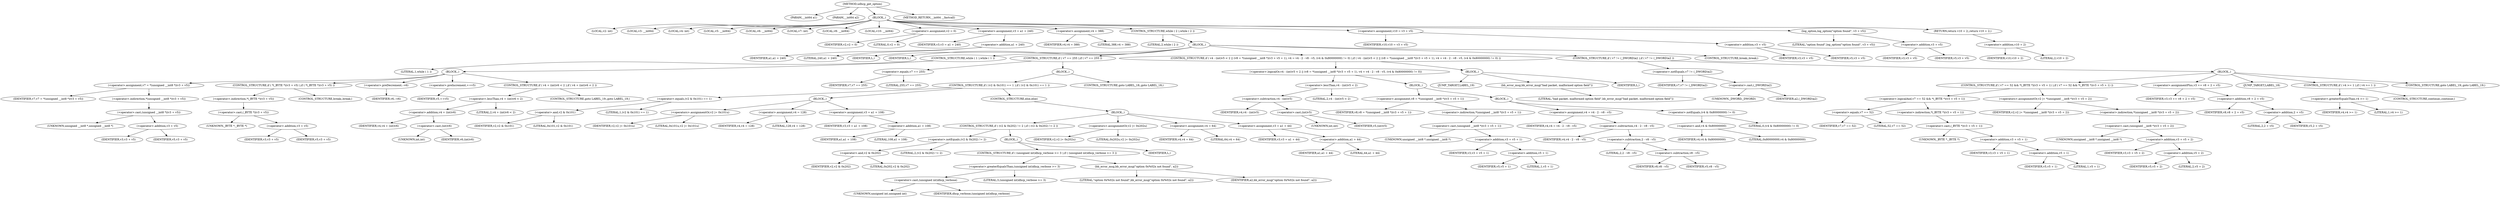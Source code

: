 digraph udhcp_get_option {  
"1000109" [label = "(METHOD,udhcp_get_option)" ]
"1000110" [label = "(PARAM,__int64 a1)" ]
"1000111" [label = "(PARAM,__int64 a2)" ]
"1000112" [label = "(BLOCK,,)" ]
"1000113" [label = "(LOCAL,v2: int)" ]
"1000114" [label = "(LOCAL,v3: __int64)" ]
"1000115" [label = "(LOCAL,v4: int)" ]
"1000116" [label = "(LOCAL,v5: __int64)" ]
"1000117" [label = "(LOCAL,v6: __int64)" ]
"1000118" [label = "(LOCAL,v7: int)" ]
"1000119" [label = "(LOCAL,v8: __int64)" ]
"1000120" [label = "(LOCAL,v10: __int64)" ]
"1000121" [label = "(<operator>.assignment,v2 = 0)" ]
"1000122" [label = "(IDENTIFIER,v2,v2 = 0)" ]
"1000123" [label = "(LITERAL,0,v2 = 0)" ]
"1000124" [label = "(<operator>.assignment,v3 = a1 + 240)" ]
"1000125" [label = "(IDENTIFIER,v3,v3 = a1 + 240)" ]
"1000126" [label = "(<operator>.addition,a1 + 240)" ]
"1000127" [label = "(IDENTIFIER,a1,a1 + 240)" ]
"1000128" [label = "(LITERAL,240,a1 + 240)" ]
"1000129" [label = "(<operator>.assignment,v4 = 388)" ]
"1000130" [label = "(IDENTIFIER,v4,v4 = 388)" ]
"1000131" [label = "(LITERAL,388,v4 = 388)" ]
"1000132" [label = "(CONTROL_STRUCTURE,while ( 2 ),while ( 2 ))" ]
"1000133" [label = "(LITERAL,2,while ( 2 ))" ]
"1000134" [label = "(BLOCK,,)" ]
"1000135" [label = "(IDENTIFIER,L,)" ]
"1000136" [label = "(IDENTIFIER,L,)" ]
"1000137" [label = "(CONTROL_STRUCTURE,while ( 1 ),while ( 1 ))" ]
"1000138" [label = "(LITERAL,1,while ( 1 ))" ]
"1000139" [label = "(BLOCK,,)" ]
"1000140" [label = "(<operator>.assignment,v7 = *(unsigned __int8 *)(v3 + v5))" ]
"1000141" [label = "(IDENTIFIER,v7,v7 = *(unsigned __int8 *)(v3 + v5))" ]
"1000142" [label = "(<operator>.indirection,*(unsigned __int8 *)(v3 + v5))" ]
"1000143" [label = "(<operator>.cast,(unsigned __int8 *)(v3 + v5))" ]
"1000144" [label = "(UNKNOWN,unsigned __int8 *,unsigned __int8 *)" ]
"1000145" [label = "(<operator>.addition,v3 + v5)" ]
"1000146" [label = "(IDENTIFIER,v3,v3 + v5)" ]
"1000147" [label = "(IDENTIFIER,v5,v3 + v5)" ]
"1000148" [label = "(CONTROL_STRUCTURE,if ( *(_BYTE *)(v3 + v5) ),if ( *(_BYTE *)(v3 + v5) ))" ]
"1000149" [label = "(<operator>.indirection,*(_BYTE *)(v3 + v5))" ]
"1000150" [label = "(<operator>.cast,(_BYTE *)(v3 + v5))" ]
"1000151" [label = "(UNKNOWN,_BYTE *,_BYTE *)" ]
"1000152" [label = "(<operator>.addition,v3 + v5)" ]
"1000153" [label = "(IDENTIFIER,v3,v3 + v5)" ]
"1000154" [label = "(IDENTIFIER,v5,v3 + v5)" ]
"1000155" [label = "(CONTROL_STRUCTURE,break;,break;)" ]
"1000156" [label = "(<operator>.preDecrement,--v6)" ]
"1000157" [label = "(IDENTIFIER,v6,--v6)" ]
"1000158" [label = "(<operator>.preIncrement,++v5)" ]
"1000159" [label = "(IDENTIFIER,v5,++v5)" ]
"1000160" [label = "(CONTROL_STRUCTURE,if ( v4 + (int)v6 < 2 ),if ( v4 + (int)v6 < 2 ))" ]
"1000161" [label = "(<operator>.lessThan,v4 + (int)v6 < 2)" ]
"1000162" [label = "(<operator>.addition,v4 + (int)v6)" ]
"1000163" [label = "(IDENTIFIER,v4,v4 + (int)v6)" ]
"1000164" [label = "(<operator>.cast,(int)v6)" ]
"1000165" [label = "(UNKNOWN,int,int)" ]
"1000166" [label = "(IDENTIFIER,v6,(int)v6)" ]
"1000167" [label = "(LITERAL,2,v4 + (int)v6 < 2)" ]
"1000168" [label = "(CONTROL_STRUCTURE,goto LABEL_19;,goto LABEL_19;)" ]
"1000169" [label = "(CONTROL_STRUCTURE,if ( v7 == 255 ),if ( v7 == 255 ))" ]
"1000170" [label = "(<operator>.equals,v7 == 255)" ]
"1000171" [label = "(IDENTIFIER,v7,v7 == 255)" ]
"1000172" [label = "(LITERAL,255,v7 == 255)" ]
"1000173" [label = "(BLOCK,,)" ]
"1000174" [label = "(CONTROL_STRUCTURE,if ( (v2 & 0x101) == 1 ),if ( (v2 & 0x101) == 1 ))" ]
"1000175" [label = "(<operator>.equals,(v2 & 0x101) == 1)" ]
"1000176" [label = "(<operator>.and,v2 & 0x101)" ]
"1000177" [label = "(IDENTIFIER,v2,v2 & 0x101)" ]
"1000178" [label = "(LITERAL,0x101,v2 & 0x101)" ]
"1000179" [label = "(LITERAL,1,(v2 & 0x101) == 1)" ]
"1000180" [label = "(BLOCK,,)" ]
"1000181" [label = "(<operators>.assignmentOr,v2 |= 0x101u)" ]
"1000182" [label = "(IDENTIFIER,v2,v2 |= 0x101u)" ]
"1000183" [label = "(LITERAL,0x101u,v2 |= 0x101u)" ]
"1000184" [label = "(<operator>.assignment,v4 = 128)" ]
"1000185" [label = "(IDENTIFIER,v4,v4 = 128)" ]
"1000186" [label = "(LITERAL,128,v4 = 128)" ]
"1000187" [label = "(<operator>.assignment,v3 = a1 + 108)" ]
"1000188" [label = "(IDENTIFIER,v3,v3 = a1 + 108)" ]
"1000189" [label = "(<operator>.addition,a1 + 108)" ]
"1000190" [label = "(IDENTIFIER,a1,a1 + 108)" ]
"1000191" [label = "(LITERAL,108,a1 + 108)" ]
"1000192" [label = "(CONTROL_STRUCTURE,else,else)" ]
"1000193" [label = "(BLOCK,,)" ]
"1000194" [label = "(CONTROL_STRUCTURE,if ( (v2 & 0x202) != 2 ),if ( (v2 & 0x202) != 2 ))" ]
"1000195" [label = "(<operator>.notEquals,(v2 & 0x202) != 2)" ]
"1000196" [label = "(<operator>.and,v2 & 0x202)" ]
"1000197" [label = "(IDENTIFIER,v2,v2 & 0x202)" ]
"1000198" [label = "(LITERAL,0x202,v2 & 0x202)" ]
"1000199" [label = "(LITERAL,2,(v2 & 0x202) != 2)" ]
"1000200" [label = "(BLOCK,,)" ]
"1000201" [label = "(CONTROL_STRUCTURE,if ( (unsigned int)dhcp_verbose >= 3 ),if ( (unsigned int)dhcp_verbose >= 3 ))" ]
"1000202" [label = "(<operator>.greaterEqualsThan,(unsigned int)dhcp_verbose >= 3)" ]
"1000203" [label = "(<operator>.cast,(unsigned int)dhcp_verbose)" ]
"1000204" [label = "(UNKNOWN,unsigned int,unsigned int)" ]
"1000205" [label = "(IDENTIFIER,dhcp_verbose,(unsigned int)dhcp_verbose)" ]
"1000206" [label = "(LITERAL,3,(unsigned int)dhcp_verbose >= 3)" ]
"1000207" [label = "(bb_error_msg,bb_error_msg(\"option 0x%02x not found\", a2))" ]
"1000208" [label = "(LITERAL,\"option 0x%02x not found\",bb_error_msg(\"option 0x%02x not found\", a2))" ]
"1000209" [label = "(IDENTIFIER,a2,bb_error_msg(\"option 0x%02x not found\", a2))" ]
"1000210" [label = "(IDENTIFIER,L,)" ]
"1000211" [label = "(<operators>.assignmentOr,v2 |= 0x202u)" ]
"1000212" [label = "(IDENTIFIER,v2,v2 |= 0x202u)" ]
"1000213" [label = "(LITERAL,0x202u,v2 |= 0x202u)" ]
"1000214" [label = "(<operator>.assignment,v4 = 64)" ]
"1000215" [label = "(IDENTIFIER,v4,v4 = 64)" ]
"1000216" [label = "(LITERAL,64,v4 = 64)" ]
"1000217" [label = "(<operator>.assignment,v3 = a1 + 44)" ]
"1000218" [label = "(IDENTIFIER,v3,v3 = a1 + 44)" ]
"1000219" [label = "(<operator>.addition,a1 + 44)" ]
"1000220" [label = "(IDENTIFIER,a1,a1 + 44)" ]
"1000221" [label = "(LITERAL,44,a1 + 44)" ]
"1000222" [label = "(CONTROL_STRUCTURE,goto LABEL_18;,goto LABEL_18;)" ]
"1000223" [label = "(CONTROL_STRUCTURE,if ( v4 - (int)v5 < 2 || (v8 = *(unsigned __int8 *)(v3 + v5 + 1), v4 = v4 - 2 - v8 - v5, (v4 & 0x80000000) != 0) ),if ( v4 - (int)v5 < 2 || (v8 = *(unsigned __int8 *)(v3 + v5 + 1), v4 = v4 - 2 - v8 - v5, (v4 & 0x80000000) != 0) ))" ]
"1000224" [label = "(<operator>.logicalOr,v4 - (int)v5 < 2 || (v8 = *(unsigned __int8 *)(v3 + v5 + 1), v4 = v4 - 2 - v8 - v5, (v4 & 0x80000000) != 0))" ]
"1000225" [label = "(<operator>.lessThan,v4 - (int)v5 < 2)" ]
"1000226" [label = "(<operator>.subtraction,v4 - (int)v5)" ]
"1000227" [label = "(IDENTIFIER,v4,v4 - (int)v5)" ]
"1000228" [label = "(<operator>.cast,(int)v5)" ]
"1000229" [label = "(UNKNOWN,int,int)" ]
"1000230" [label = "(IDENTIFIER,v5,(int)v5)" ]
"1000231" [label = "(LITERAL,2,v4 - (int)v5 < 2)" ]
"1000232" [label = "(BLOCK,,)" ]
"1000233" [label = "(<operator>.assignment,v8 = *(unsigned __int8 *)(v3 + v5 + 1))" ]
"1000234" [label = "(IDENTIFIER,v8,v8 = *(unsigned __int8 *)(v3 + v5 + 1))" ]
"1000235" [label = "(<operator>.indirection,*(unsigned __int8 *)(v3 + v5 + 1))" ]
"1000236" [label = "(<operator>.cast,(unsigned __int8 *)(v3 + v5 + 1))" ]
"1000237" [label = "(UNKNOWN,unsigned __int8 *,unsigned __int8 *)" ]
"1000238" [label = "(<operator>.addition,v3 + v5 + 1)" ]
"1000239" [label = "(IDENTIFIER,v3,v3 + v5 + 1)" ]
"1000240" [label = "(<operator>.addition,v5 + 1)" ]
"1000241" [label = "(IDENTIFIER,v5,v5 + 1)" ]
"1000242" [label = "(LITERAL,1,v5 + 1)" ]
"1000243" [label = "(BLOCK,,)" ]
"1000244" [label = "(<operator>.assignment,v4 = v4 - 2 - v8 - v5)" ]
"1000245" [label = "(IDENTIFIER,v4,v4 = v4 - 2 - v8 - v5)" ]
"1000246" [label = "(<operator>.subtraction,v4 - 2 - v8 - v5)" ]
"1000247" [label = "(IDENTIFIER,v4,v4 - 2 - v8 - v5)" ]
"1000248" [label = "(<operator>.subtraction,2 - v8 - v5)" ]
"1000249" [label = "(LITERAL,2,2 - v8 - v5)" ]
"1000250" [label = "(<operator>.subtraction,v8 - v5)" ]
"1000251" [label = "(IDENTIFIER,v8,v8 - v5)" ]
"1000252" [label = "(IDENTIFIER,v5,v8 - v5)" ]
"1000253" [label = "(<operator>.notEquals,(v4 & 0x80000000) != 0)" ]
"1000254" [label = "(<operator>.and,v4 & 0x80000000)" ]
"1000255" [label = "(IDENTIFIER,v4,v4 & 0x80000000)" ]
"1000256" [label = "(LITERAL,0x80000000,v4 & 0x80000000)" ]
"1000257" [label = "(LITERAL,0,(v4 & 0x80000000) != 0)" ]
"1000258" [label = "(BLOCK,,)" ]
"1000259" [label = "(JUMP_TARGET,LABEL_19)" ]
"1000260" [label = "(bb_error_msg,bb_error_msg(\"bad packet, malformed option field\"))" ]
"1000261" [label = "(LITERAL,\"bad packet, malformed option field\",bb_error_msg(\"bad packet, malformed option field\"))" ]
"1000262" [label = "(IDENTIFIER,L,)" ]
"1000263" [label = "(CONTROL_STRUCTURE,if ( v7 != (_DWORD)a2 ),if ( v7 != (_DWORD)a2 ))" ]
"1000264" [label = "(<operator>.notEquals,v7 != (_DWORD)a2)" ]
"1000265" [label = "(IDENTIFIER,v7,v7 != (_DWORD)a2)" ]
"1000266" [label = "(<operator>.cast,(_DWORD)a2)" ]
"1000267" [label = "(UNKNOWN,_DWORD,_DWORD)" ]
"1000268" [label = "(IDENTIFIER,a2,(_DWORD)a2)" ]
"1000269" [label = "(BLOCK,,)" ]
"1000270" [label = "(CONTROL_STRUCTURE,if ( v7 == 52 && *(_BYTE *)(v3 + v5 + 1) ),if ( v7 == 52 && *(_BYTE *)(v3 + v5 + 1) ))" ]
"1000271" [label = "(<operator>.logicalAnd,v7 == 52 && *(_BYTE *)(v3 + v5 + 1))" ]
"1000272" [label = "(<operator>.equals,v7 == 52)" ]
"1000273" [label = "(IDENTIFIER,v7,v7 == 52)" ]
"1000274" [label = "(LITERAL,52,v7 == 52)" ]
"1000275" [label = "(<operator>.indirection,*(_BYTE *)(v3 + v5 + 1))" ]
"1000276" [label = "(<operator>.cast,(_BYTE *)(v3 + v5 + 1))" ]
"1000277" [label = "(UNKNOWN,_BYTE *,_BYTE *)" ]
"1000278" [label = "(<operator>.addition,v3 + v5 + 1)" ]
"1000279" [label = "(IDENTIFIER,v3,v3 + v5 + 1)" ]
"1000280" [label = "(<operator>.addition,v5 + 1)" ]
"1000281" [label = "(IDENTIFIER,v5,v5 + 1)" ]
"1000282" [label = "(LITERAL,1,v5 + 1)" ]
"1000283" [label = "(<operators>.assignmentOr,v2 |= *(unsigned __int8 *)(v3 + v5 + 2))" ]
"1000284" [label = "(IDENTIFIER,v2,v2 |= *(unsigned __int8 *)(v3 + v5 + 2))" ]
"1000285" [label = "(<operator>.indirection,*(unsigned __int8 *)(v3 + v5 + 2))" ]
"1000286" [label = "(<operator>.cast,(unsigned __int8 *)(v3 + v5 + 2))" ]
"1000287" [label = "(UNKNOWN,unsigned __int8 *,unsigned __int8 *)" ]
"1000288" [label = "(<operator>.addition,v3 + v5 + 2)" ]
"1000289" [label = "(IDENTIFIER,v3,v3 + v5 + 2)" ]
"1000290" [label = "(<operator>.addition,v5 + 2)" ]
"1000291" [label = "(IDENTIFIER,v5,v5 + 2)" ]
"1000292" [label = "(LITERAL,2,v5 + 2)" ]
"1000293" [label = "(<operator>.assignmentPlus,v3 += v8 + 2 + v5)" ]
"1000294" [label = "(IDENTIFIER,v3,v3 += v8 + 2 + v5)" ]
"1000295" [label = "(<operator>.addition,v8 + 2 + v5)" ]
"1000296" [label = "(IDENTIFIER,v8,v8 + 2 + v5)" ]
"1000297" [label = "(<operator>.addition,2 + v5)" ]
"1000298" [label = "(LITERAL,2,2 + v5)" ]
"1000299" [label = "(IDENTIFIER,v5,2 + v5)" ]
"1000300" [label = "(JUMP_TARGET,LABEL_18)" ]
"1000301" [label = "(CONTROL_STRUCTURE,if ( v4 >= 1 ),if ( v4 >= 1 ))" ]
"1000302" [label = "(<operator>.greaterEqualsThan,v4 >= 1)" ]
"1000303" [label = "(IDENTIFIER,v4,v4 >= 1)" ]
"1000304" [label = "(LITERAL,1,v4 >= 1)" ]
"1000305" [label = "(CONTROL_STRUCTURE,continue;,continue;)" ]
"1000306" [label = "(CONTROL_STRUCTURE,goto LABEL_19;,goto LABEL_19;)" ]
"1000307" [label = "(CONTROL_STRUCTURE,break;,break;)" ]
"1000308" [label = "(<operator>.assignment,v10 = v3 + v5)" ]
"1000309" [label = "(IDENTIFIER,v10,v10 = v3 + v5)" ]
"1000310" [label = "(<operator>.addition,v3 + v5)" ]
"1000311" [label = "(IDENTIFIER,v3,v3 + v5)" ]
"1000312" [label = "(IDENTIFIER,v5,v3 + v5)" ]
"1000313" [label = "(log_option,log_option(\"option found\", v3 + v5))" ]
"1000314" [label = "(LITERAL,\"option found\",log_option(\"option found\", v3 + v5))" ]
"1000315" [label = "(<operator>.addition,v3 + v5)" ]
"1000316" [label = "(IDENTIFIER,v3,v3 + v5)" ]
"1000317" [label = "(IDENTIFIER,v5,v3 + v5)" ]
"1000318" [label = "(RETURN,return v10 + 2;,return v10 + 2;)" ]
"1000319" [label = "(<operator>.addition,v10 + 2)" ]
"1000320" [label = "(IDENTIFIER,v10,v10 + 2)" ]
"1000321" [label = "(LITERAL,2,v10 + 2)" ]
"1000322" [label = "(METHOD_RETURN,__int64 __fastcall)" ]
  "1000109" -> "1000110" 
  "1000109" -> "1000111" 
  "1000109" -> "1000112" 
  "1000109" -> "1000322" 
  "1000112" -> "1000113" 
  "1000112" -> "1000114" 
  "1000112" -> "1000115" 
  "1000112" -> "1000116" 
  "1000112" -> "1000117" 
  "1000112" -> "1000118" 
  "1000112" -> "1000119" 
  "1000112" -> "1000120" 
  "1000112" -> "1000121" 
  "1000112" -> "1000124" 
  "1000112" -> "1000129" 
  "1000112" -> "1000132" 
  "1000112" -> "1000308" 
  "1000112" -> "1000313" 
  "1000112" -> "1000318" 
  "1000121" -> "1000122" 
  "1000121" -> "1000123" 
  "1000124" -> "1000125" 
  "1000124" -> "1000126" 
  "1000126" -> "1000127" 
  "1000126" -> "1000128" 
  "1000129" -> "1000130" 
  "1000129" -> "1000131" 
  "1000132" -> "1000133" 
  "1000132" -> "1000134" 
  "1000134" -> "1000135" 
  "1000134" -> "1000136" 
  "1000134" -> "1000137" 
  "1000134" -> "1000169" 
  "1000134" -> "1000223" 
  "1000134" -> "1000263" 
  "1000134" -> "1000307" 
  "1000137" -> "1000138" 
  "1000137" -> "1000139" 
  "1000139" -> "1000140" 
  "1000139" -> "1000148" 
  "1000139" -> "1000156" 
  "1000139" -> "1000158" 
  "1000139" -> "1000160" 
  "1000140" -> "1000141" 
  "1000140" -> "1000142" 
  "1000142" -> "1000143" 
  "1000143" -> "1000144" 
  "1000143" -> "1000145" 
  "1000145" -> "1000146" 
  "1000145" -> "1000147" 
  "1000148" -> "1000149" 
  "1000148" -> "1000155" 
  "1000149" -> "1000150" 
  "1000150" -> "1000151" 
  "1000150" -> "1000152" 
  "1000152" -> "1000153" 
  "1000152" -> "1000154" 
  "1000156" -> "1000157" 
  "1000158" -> "1000159" 
  "1000160" -> "1000161" 
  "1000160" -> "1000168" 
  "1000161" -> "1000162" 
  "1000161" -> "1000167" 
  "1000162" -> "1000163" 
  "1000162" -> "1000164" 
  "1000164" -> "1000165" 
  "1000164" -> "1000166" 
  "1000169" -> "1000170" 
  "1000169" -> "1000173" 
  "1000170" -> "1000171" 
  "1000170" -> "1000172" 
  "1000173" -> "1000174" 
  "1000173" -> "1000222" 
  "1000174" -> "1000175" 
  "1000174" -> "1000180" 
  "1000174" -> "1000192" 
  "1000175" -> "1000176" 
  "1000175" -> "1000179" 
  "1000176" -> "1000177" 
  "1000176" -> "1000178" 
  "1000180" -> "1000181" 
  "1000180" -> "1000184" 
  "1000180" -> "1000187" 
  "1000181" -> "1000182" 
  "1000181" -> "1000183" 
  "1000184" -> "1000185" 
  "1000184" -> "1000186" 
  "1000187" -> "1000188" 
  "1000187" -> "1000189" 
  "1000189" -> "1000190" 
  "1000189" -> "1000191" 
  "1000192" -> "1000193" 
  "1000193" -> "1000194" 
  "1000193" -> "1000211" 
  "1000193" -> "1000214" 
  "1000193" -> "1000217" 
  "1000194" -> "1000195" 
  "1000194" -> "1000200" 
  "1000195" -> "1000196" 
  "1000195" -> "1000199" 
  "1000196" -> "1000197" 
  "1000196" -> "1000198" 
  "1000200" -> "1000201" 
  "1000200" -> "1000210" 
  "1000201" -> "1000202" 
  "1000201" -> "1000207" 
  "1000202" -> "1000203" 
  "1000202" -> "1000206" 
  "1000203" -> "1000204" 
  "1000203" -> "1000205" 
  "1000207" -> "1000208" 
  "1000207" -> "1000209" 
  "1000211" -> "1000212" 
  "1000211" -> "1000213" 
  "1000214" -> "1000215" 
  "1000214" -> "1000216" 
  "1000217" -> "1000218" 
  "1000217" -> "1000219" 
  "1000219" -> "1000220" 
  "1000219" -> "1000221" 
  "1000223" -> "1000224" 
  "1000223" -> "1000258" 
  "1000224" -> "1000225" 
  "1000224" -> "1000232" 
  "1000225" -> "1000226" 
  "1000225" -> "1000231" 
  "1000226" -> "1000227" 
  "1000226" -> "1000228" 
  "1000228" -> "1000229" 
  "1000228" -> "1000230" 
  "1000232" -> "1000233" 
  "1000232" -> "1000243" 
  "1000233" -> "1000234" 
  "1000233" -> "1000235" 
  "1000235" -> "1000236" 
  "1000236" -> "1000237" 
  "1000236" -> "1000238" 
  "1000238" -> "1000239" 
  "1000238" -> "1000240" 
  "1000240" -> "1000241" 
  "1000240" -> "1000242" 
  "1000243" -> "1000244" 
  "1000243" -> "1000253" 
  "1000244" -> "1000245" 
  "1000244" -> "1000246" 
  "1000246" -> "1000247" 
  "1000246" -> "1000248" 
  "1000248" -> "1000249" 
  "1000248" -> "1000250" 
  "1000250" -> "1000251" 
  "1000250" -> "1000252" 
  "1000253" -> "1000254" 
  "1000253" -> "1000257" 
  "1000254" -> "1000255" 
  "1000254" -> "1000256" 
  "1000258" -> "1000259" 
  "1000258" -> "1000260" 
  "1000258" -> "1000262" 
  "1000260" -> "1000261" 
  "1000263" -> "1000264" 
  "1000263" -> "1000269" 
  "1000264" -> "1000265" 
  "1000264" -> "1000266" 
  "1000266" -> "1000267" 
  "1000266" -> "1000268" 
  "1000269" -> "1000270" 
  "1000269" -> "1000293" 
  "1000269" -> "1000300" 
  "1000269" -> "1000301" 
  "1000269" -> "1000306" 
  "1000270" -> "1000271" 
  "1000270" -> "1000283" 
  "1000271" -> "1000272" 
  "1000271" -> "1000275" 
  "1000272" -> "1000273" 
  "1000272" -> "1000274" 
  "1000275" -> "1000276" 
  "1000276" -> "1000277" 
  "1000276" -> "1000278" 
  "1000278" -> "1000279" 
  "1000278" -> "1000280" 
  "1000280" -> "1000281" 
  "1000280" -> "1000282" 
  "1000283" -> "1000284" 
  "1000283" -> "1000285" 
  "1000285" -> "1000286" 
  "1000286" -> "1000287" 
  "1000286" -> "1000288" 
  "1000288" -> "1000289" 
  "1000288" -> "1000290" 
  "1000290" -> "1000291" 
  "1000290" -> "1000292" 
  "1000293" -> "1000294" 
  "1000293" -> "1000295" 
  "1000295" -> "1000296" 
  "1000295" -> "1000297" 
  "1000297" -> "1000298" 
  "1000297" -> "1000299" 
  "1000301" -> "1000302" 
  "1000301" -> "1000305" 
  "1000302" -> "1000303" 
  "1000302" -> "1000304" 
  "1000308" -> "1000309" 
  "1000308" -> "1000310" 
  "1000310" -> "1000311" 
  "1000310" -> "1000312" 
  "1000313" -> "1000314" 
  "1000313" -> "1000315" 
  "1000315" -> "1000316" 
  "1000315" -> "1000317" 
  "1000318" -> "1000319" 
  "1000319" -> "1000320" 
  "1000319" -> "1000321" 
}
